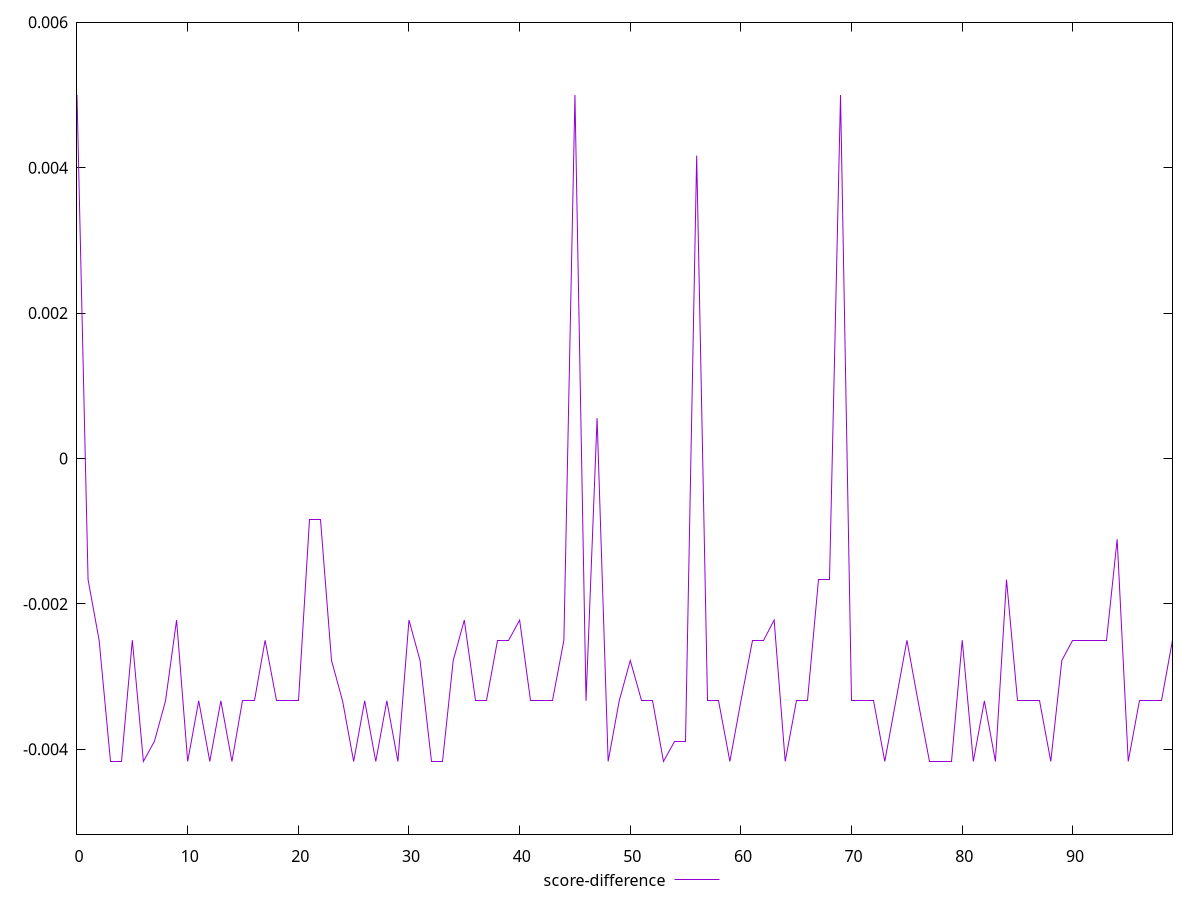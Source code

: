 reset

$scoreDifference <<EOF
0 0.0050000000000000044
1 -0.0016666666666667052
2 -0.0025000000000000577
3 -0.004166666666666652
4 -0.004166666666666652
5 -0.0025000000000000577
6 -0.004166666666666652
7 -0.0038888888888889417
8 -0.0033333333333332993
9 -0.0022222222222222365
10 -0.004166666666666652
11 -0.0033333333333332993
12 -0.004166666666666652
13 -0.0033333333333332993
14 -0.004166666666666652
15 -0.0033333333333332993
16 -0.0033333333333332993
17 -0.0025000000000000577
18 -0.0033333333333332993
19 -0.0033333333333332993
20 -0.0033333333333332993
21 -0.0008333333333333526
22 -0.0008333333333333526
23 -0.002777777777777768
24 -0.0033333333333332993
25 -0.004166666666666652
26 -0.0033333333333332993
27 -0.004166666666666652
28 -0.0033333333333332993
29 -0.004166666666666652
30 -0.0022222222222222365
31 -0.002777777777777768
32 -0.004166666666666652
33 -0.004166666666666652
34 -0.002777777777777768
35 -0.0022222222222222365
36 -0.0033333333333332993
37 -0.0033333333333332993
38 -0.0025000000000000577
39 -0.0025000000000000577
40 -0.0022222222222222365
41 -0.0033333333333332993
42 -0.0033333333333332993
43 -0.0033333333333332993
44 -0.0025000000000000577
45 0.0050000000000000044
46 -0.0033333333333332993
47 0.0005555555555555314
48 -0.004166666666666652
49 -0.0033333333333332993
50 -0.002777777777777768
51 -0.0033333333333332993
52 -0.0033333333333332993
53 -0.004166666666666652
54 -0.0038888888888888307
55 -0.0038888888888889417
56 0.004166666666666652
57 -0.0033333333333332993
58 -0.0033333333333332993
59 -0.004166666666666652
60 -0.0033333333333332993
61 -0.0025000000000000577
62 -0.0025000000000000577
63 -0.0022222222222222365
64 -0.004166666666666652
65 -0.0033333333333332993
66 -0.0033333333333332993
67 -0.0016666666666667052
68 -0.0016666666666665941
69 0.0050000000000000044
70 -0.0033333333333332993
71 -0.0033333333333332993
72 -0.0033333333333332993
73 -0.004166666666666652
74 -0.0033333333333332993
75 -0.0025000000000000577
76 -0.0033333333333332993
77 -0.004166666666666652
78 -0.004166666666666652
79 -0.004166666666666652
80 -0.0025000000000000577
81 -0.004166666666666652
82 -0.0033333333333332993
83 -0.004166666666666652
84 -0.0016666666666667052
85 -0.0033333333333332993
86 -0.0033333333333332993
87 -0.0033333333333332993
88 -0.004166666666666652
89 -0.002777777777777768
90 -0.0025000000000000577
91 -0.0025000000000000577
92 -0.0025000000000000577
93 -0.0025000000000000577
94 -0.0011111111111111738
95 -0.004166666666666652
96 -0.0033333333333332993
97 -0.0033333333333332993
98 -0.0033333333333332993
99 -0.0025000000000000577
EOF

set key outside below
set xrange [0:99]
set yrange [-0.005166666666666652:0.0060000000000000045]
set trange [-0.005166666666666652:0.0060000000000000045]
set terminal svg size 640, 500 enhanced background rgb 'white'
set output "report_00008_2021-01-22T20:58:29.167/render-blocking-resources/samples/pages+cached+noexternal+nofonts/score-difference/values.svg"

plot $scoreDifference title "score-difference" with line

reset

